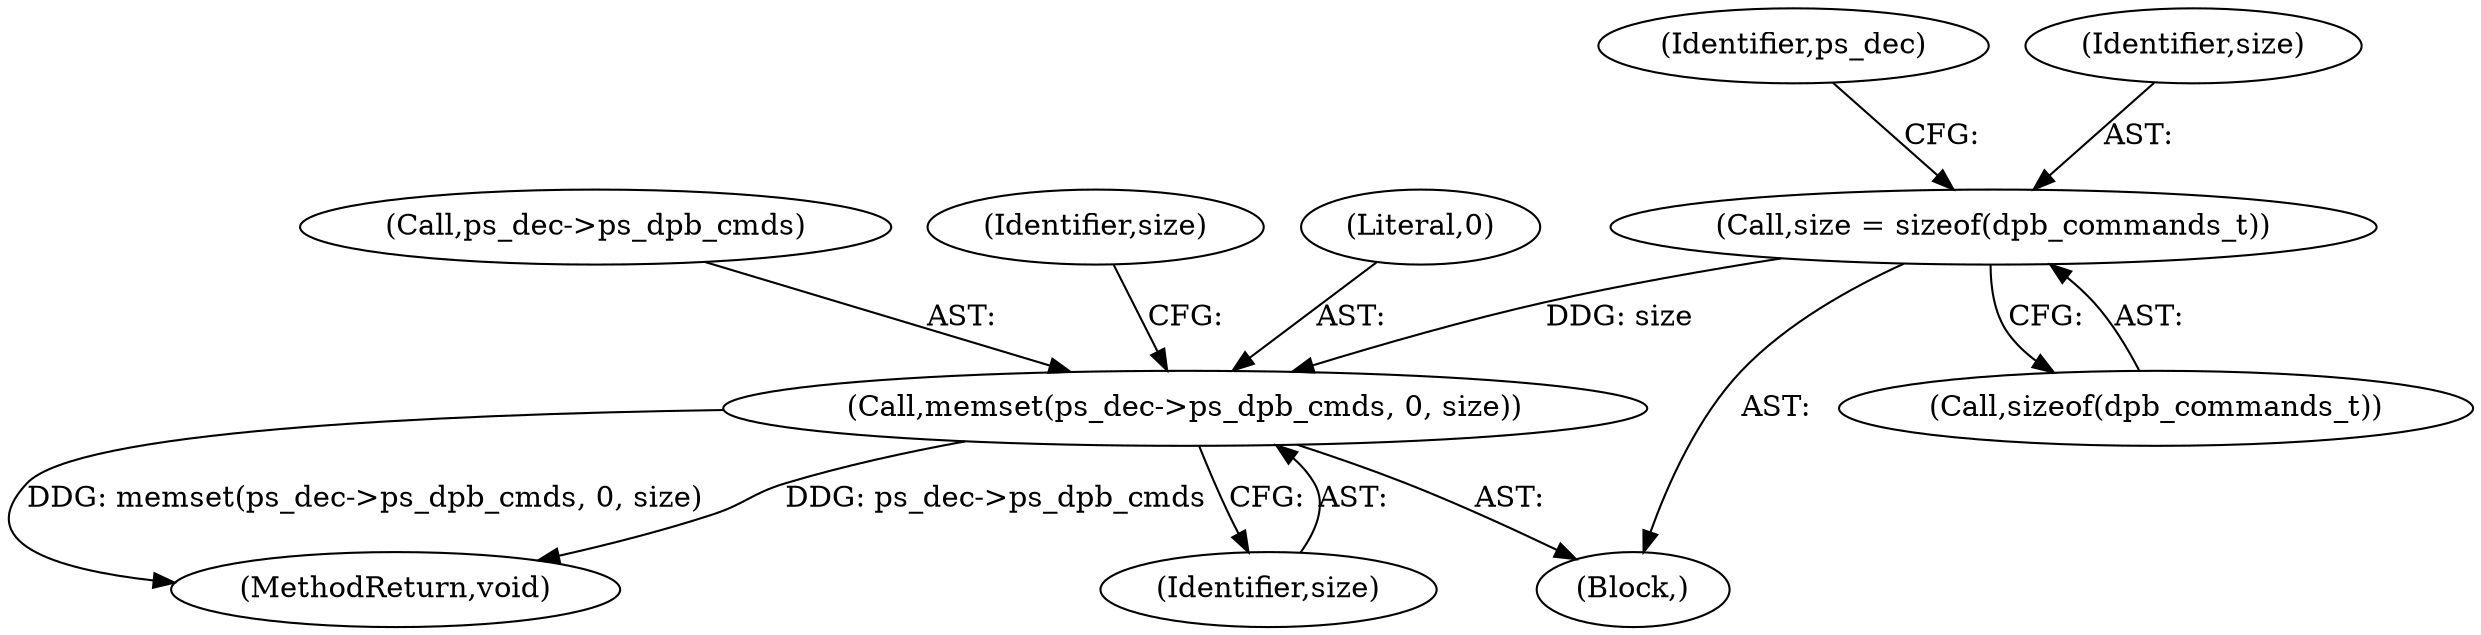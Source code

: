 digraph "0_Android_ecf6c7ce6d5a22d52160698aab44fc234c63291a@API" {
"1000192" [label="(Call,memset(ps_dec->ps_dpb_cmds, 0, size))"];
"1000188" [label="(Call,size = sizeof(dpb_commands_t))"];
"1000190" [label="(Call,sizeof(dpb_commands_t))"];
"1000194" [label="(Identifier,ps_dec)"];
"1000189" [label="(Identifier,size)"];
"1000192" [label="(Call,memset(ps_dec->ps_dpb_cmds, 0, size))"];
"1000188" [label="(Call,size = sizeof(dpb_commands_t))"];
"1000121" [label="(Block,)"];
"1000193" [label="(Call,ps_dec->ps_dpb_cmds)"];
"1000956" [label="(MethodReturn,void)"];
"1000199" [label="(Identifier,size)"];
"1000196" [label="(Literal,0)"];
"1000197" [label="(Identifier,size)"];
"1000192" -> "1000121"  [label="AST: "];
"1000192" -> "1000197"  [label="CFG: "];
"1000193" -> "1000192"  [label="AST: "];
"1000196" -> "1000192"  [label="AST: "];
"1000197" -> "1000192"  [label="AST: "];
"1000199" -> "1000192"  [label="CFG: "];
"1000192" -> "1000956"  [label="DDG: ps_dec->ps_dpb_cmds"];
"1000192" -> "1000956"  [label="DDG: memset(ps_dec->ps_dpb_cmds, 0, size)"];
"1000188" -> "1000192"  [label="DDG: size"];
"1000188" -> "1000121"  [label="AST: "];
"1000188" -> "1000190"  [label="CFG: "];
"1000189" -> "1000188"  [label="AST: "];
"1000190" -> "1000188"  [label="AST: "];
"1000194" -> "1000188"  [label="CFG: "];
}
